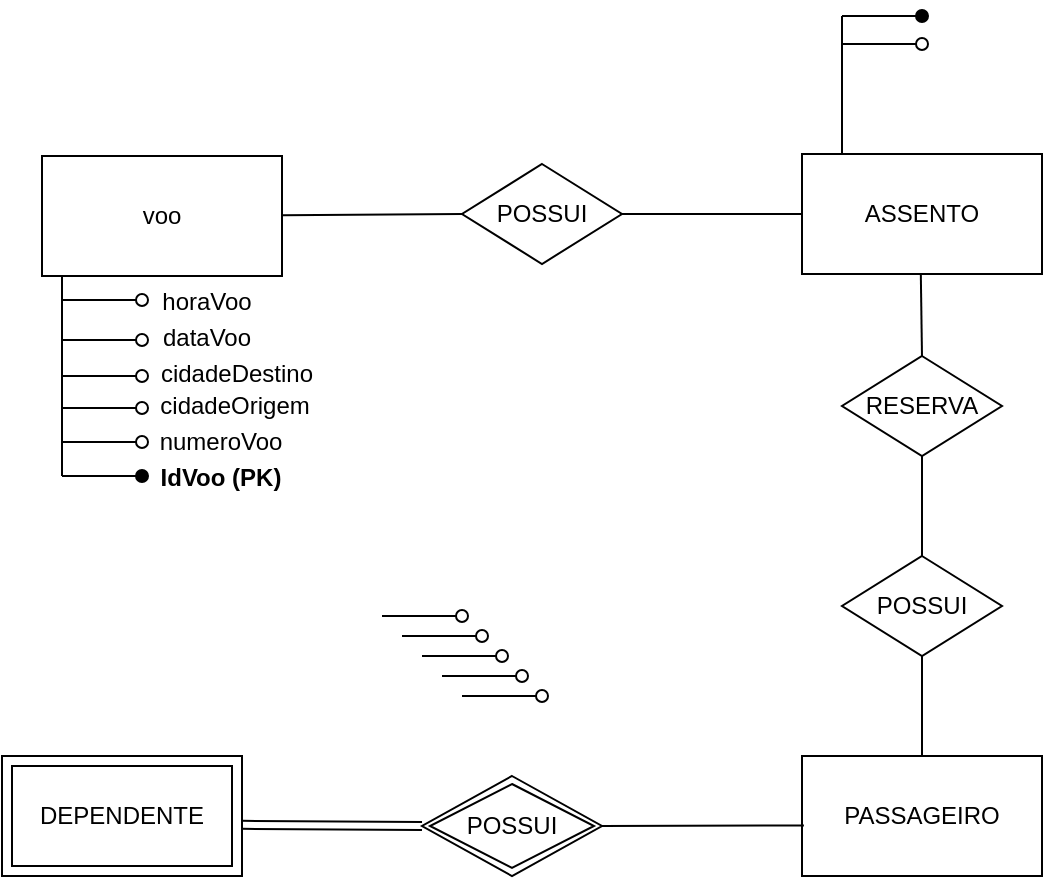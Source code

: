 <mxfile version="22.0.8" type="github">
  <diagram name="Página-1" id="t2W0K0YT6u7LAIFgi93g">
    <mxGraphModel dx="880" dy="488" grid="1" gridSize="10" guides="1" tooltips="1" connect="1" arrows="1" fold="1" page="1" pageScale="1" pageWidth="827" pageHeight="1169" math="0" shadow="0">
      <root>
        <mxCell id="0" />
        <mxCell id="1" parent="0" />
        <mxCell id="3anKmxFG8bnqe0l242Yj-1" value="voo" style="rounded=0;whiteSpace=wrap;html=1;" vertex="1" parent="1">
          <mxGeometry x="140" y="200" width="120" height="60" as="geometry" />
        </mxCell>
        <mxCell id="3anKmxFG8bnqe0l242Yj-2" value="" style="endArrow=none;html=1;rounded=0;" edge="1" parent="1">
          <mxGeometry width="50" height="50" relative="1" as="geometry">
            <mxPoint x="150" y="360" as="sourcePoint" />
            <mxPoint x="150" y="260" as="targetPoint" />
          </mxGeometry>
        </mxCell>
        <mxCell id="3anKmxFG8bnqe0l242Yj-3" value="" style="endArrow=oval;html=1;rounded=0;endFill=1;" edge="1" parent="1">
          <mxGeometry width="50" height="50" relative="1" as="geometry">
            <mxPoint x="150" y="360" as="sourcePoint" />
            <mxPoint x="190" y="360" as="targetPoint" />
          </mxGeometry>
        </mxCell>
        <mxCell id="3anKmxFG8bnqe0l242Yj-6" value="" style="endArrow=oval;html=1;rounded=0;endFill=0;" edge="1" parent="1">
          <mxGeometry width="50" height="50" relative="1" as="geometry">
            <mxPoint x="150" y="343" as="sourcePoint" />
            <mxPoint x="190" y="343" as="targetPoint" />
          </mxGeometry>
        </mxCell>
        <mxCell id="3anKmxFG8bnqe0l242Yj-7" value="" style="endArrow=oval;html=1;rounded=0;endFill=0;" edge="1" parent="1">
          <mxGeometry width="50" height="50" relative="1" as="geometry">
            <mxPoint x="150" y="310" as="sourcePoint" />
            <mxPoint x="190" y="310" as="targetPoint" />
          </mxGeometry>
        </mxCell>
        <mxCell id="3anKmxFG8bnqe0l242Yj-8" value="" style="endArrow=oval;html=1;rounded=0;endFill=0;" edge="1" parent="1">
          <mxGeometry width="50" height="50" relative="1" as="geometry">
            <mxPoint x="150" y="292" as="sourcePoint" />
            <mxPoint x="190" y="292" as="targetPoint" />
          </mxGeometry>
        </mxCell>
        <mxCell id="3anKmxFG8bnqe0l242Yj-9" value="" style="endArrow=oval;html=1;rounded=0;endFill=0;" edge="1" parent="1">
          <mxGeometry width="50" height="50" relative="1" as="geometry">
            <mxPoint x="150" y="272" as="sourcePoint" />
            <mxPoint x="190" y="272" as="targetPoint" />
          </mxGeometry>
        </mxCell>
        <mxCell id="3anKmxFG8bnqe0l242Yj-10" value="" style="endArrow=oval;html=1;rounded=0;endFill=0;" edge="1" parent="1">
          <mxGeometry width="50" height="50" relative="1" as="geometry">
            <mxPoint x="540" y="144" as="sourcePoint" />
            <mxPoint x="580" y="144" as="targetPoint" />
          </mxGeometry>
        </mxCell>
        <mxCell id="3anKmxFG8bnqe0l242Yj-11" value="" style="endArrow=oval;html=1;rounded=0;endFill=0;" edge="1" parent="1">
          <mxGeometry width="50" height="50" relative="1" as="geometry">
            <mxPoint x="310" y="430" as="sourcePoint" />
            <mxPoint x="350" y="430" as="targetPoint" />
          </mxGeometry>
        </mxCell>
        <mxCell id="3anKmxFG8bnqe0l242Yj-12" value="" style="endArrow=oval;html=1;rounded=0;endFill=0;" edge="1" parent="1">
          <mxGeometry width="50" height="50" relative="1" as="geometry">
            <mxPoint x="320" y="440" as="sourcePoint" />
            <mxPoint x="360" y="440" as="targetPoint" />
          </mxGeometry>
        </mxCell>
        <mxCell id="3anKmxFG8bnqe0l242Yj-13" value="" style="endArrow=oval;html=1;rounded=0;endFill=0;" edge="1" parent="1">
          <mxGeometry width="50" height="50" relative="1" as="geometry">
            <mxPoint x="330" y="450" as="sourcePoint" />
            <mxPoint x="370" y="450" as="targetPoint" />
          </mxGeometry>
        </mxCell>
        <mxCell id="3anKmxFG8bnqe0l242Yj-14" value="" style="endArrow=oval;html=1;rounded=0;endFill=0;" edge="1" parent="1">
          <mxGeometry width="50" height="50" relative="1" as="geometry">
            <mxPoint x="340" y="460" as="sourcePoint" />
            <mxPoint x="380" y="460" as="targetPoint" />
          </mxGeometry>
        </mxCell>
        <mxCell id="3anKmxFG8bnqe0l242Yj-15" value="" style="endArrow=oval;html=1;rounded=0;endFill=0;" edge="1" parent="1">
          <mxGeometry width="50" height="50" relative="1" as="geometry">
            <mxPoint x="350" y="470" as="sourcePoint" />
            <mxPoint x="390" y="470" as="targetPoint" />
          </mxGeometry>
        </mxCell>
        <mxCell id="3anKmxFG8bnqe0l242Yj-16" value="" style="endArrow=oval;html=1;rounded=0;endFill=0;" edge="1" parent="1">
          <mxGeometry width="50" height="50" relative="1" as="geometry">
            <mxPoint x="150" y="326" as="sourcePoint" />
            <mxPoint x="190" y="326" as="targetPoint" />
          </mxGeometry>
        </mxCell>
        <mxCell id="3anKmxFG8bnqe0l242Yj-17" value="IdVoo (PK)" style="text;html=1;align=center;verticalAlign=middle;resizable=0;points=[];autosize=1;strokeColor=none;fillColor=none;fontStyle=1" vertex="1" parent="1">
          <mxGeometry x="189" y="346" width="80" height="30" as="geometry" />
        </mxCell>
        <mxCell id="3anKmxFG8bnqe0l242Yj-18" value="numeroVoo" style="text;html=1;align=center;verticalAlign=middle;resizable=0;points=[];autosize=1;strokeColor=none;fillColor=none;fontStyle=0" vertex="1" parent="1">
          <mxGeometry x="189" y="328" width="80" height="30" as="geometry" />
        </mxCell>
        <mxCell id="3anKmxFG8bnqe0l242Yj-19" value="cidadeOrigem" style="text;html=1;align=center;verticalAlign=middle;resizable=0;points=[];autosize=1;strokeColor=none;fillColor=none;fontStyle=0" vertex="1" parent="1">
          <mxGeometry x="186" y="310" width="100" height="30" as="geometry" />
        </mxCell>
        <mxCell id="3anKmxFG8bnqe0l242Yj-20" value="cidadeDestino" style="text;html=1;align=center;verticalAlign=middle;resizable=0;points=[];autosize=1;strokeColor=none;fillColor=none;fontStyle=0" vertex="1" parent="1">
          <mxGeometry x="187" y="294" width="100" height="30" as="geometry" />
        </mxCell>
        <mxCell id="3anKmxFG8bnqe0l242Yj-21" value="dataVoo" style="text;html=1;align=center;verticalAlign=middle;resizable=0;points=[];autosize=1;strokeColor=none;fillColor=none;fontStyle=0" vertex="1" parent="1">
          <mxGeometry x="187" y="276" width="70" height="30" as="geometry" />
        </mxCell>
        <mxCell id="3anKmxFG8bnqe0l242Yj-22" value="horaVoo" style="text;html=1;align=center;verticalAlign=middle;resizable=0;points=[];autosize=1;strokeColor=none;fillColor=none;fontStyle=0" vertex="1" parent="1">
          <mxGeometry x="187" y="258" width="70" height="30" as="geometry" />
        </mxCell>
        <mxCell id="3anKmxFG8bnqe0l242Yj-23" value="ASSENTO" style="rounded=0;whiteSpace=wrap;html=1;" vertex="1" parent="1">
          <mxGeometry x="520" y="199" width="120" height="60" as="geometry" />
        </mxCell>
        <mxCell id="3anKmxFG8bnqe0l242Yj-24" value="PASSAGEIRO" style="rounded=0;whiteSpace=wrap;html=1;" vertex="1" parent="1">
          <mxGeometry x="520" y="500" width="120" height="60" as="geometry" />
        </mxCell>
        <mxCell id="3anKmxFG8bnqe0l242Yj-26" value="POSSUI" style="rhombus;whiteSpace=wrap;html=1;" vertex="1" parent="1">
          <mxGeometry x="350" y="204" width="80" height="50" as="geometry" />
        </mxCell>
        <mxCell id="3anKmxFG8bnqe0l242Yj-27" value="RESERVA" style="rhombus;whiteSpace=wrap;html=1;" vertex="1" parent="1">
          <mxGeometry x="540" y="300" width="80" height="50" as="geometry" />
        </mxCell>
        <mxCell id="3anKmxFG8bnqe0l242Yj-28" value="POSSUI" style="rhombus;whiteSpace=wrap;html=1;" vertex="1" parent="1">
          <mxGeometry x="540" y="400" width="80" height="50" as="geometry" />
        </mxCell>
        <mxCell id="3anKmxFG8bnqe0l242Yj-30" value="" style="endArrow=none;html=1;rounded=0;entryX=0;entryY=0.5;entryDx=0;entryDy=0;" edge="1" parent="1" source="3anKmxFG8bnqe0l242Yj-1" target="3anKmxFG8bnqe0l242Yj-26">
          <mxGeometry width="50" height="50" relative="1" as="geometry">
            <mxPoint x="270" y="230" as="sourcePoint" />
            <mxPoint x="330" y="200" as="targetPoint" />
          </mxGeometry>
        </mxCell>
        <mxCell id="3anKmxFG8bnqe0l242Yj-32" value="DEPENDENTE" style="shape=ext;margin=3;double=1;whiteSpace=wrap;html=1;align=center;" vertex="1" parent="1">
          <mxGeometry x="120" y="500" width="120" height="60" as="geometry" />
        </mxCell>
        <mxCell id="3anKmxFG8bnqe0l242Yj-33" value="POSSUI" style="shape=rhombus;double=1;perimeter=rhombusPerimeter;whiteSpace=wrap;html=1;align=center;" vertex="1" parent="1">
          <mxGeometry x="330" y="510" width="90" height="50" as="geometry" />
        </mxCell>
        <mxCell id="3anKmxFG8bnqe0l242Yj-34" value="" style="shape=link;html=1;rounded=0;entryX=0;entryY=0.5;entryDx=0;entryDy=0;" edge="1" parent="1" target="3anKmxFG8bnqe0l242Yj-33">
          <mxGeometry relative="1" as="geometry">
            <mxPoint x="240" y="534.41" as="sourcePoint" />
            <mxPoint x="400" y="534.41" as="targetPoint" />
          </mxGeometry>
        </mxCell>
        <mxCell id="3anKmxFG8bnqe0l242Yj-35" value="" style="resizable=0;html=1;whiteSpace=wrap;align=right;verticalAlign=bottom;" connectable="0" vertex="1" parent="3anKmxFG8bnqe0l242Yj-34">
          <mxGeometry x="1" relative="1" as="geometry" />
        </mxCell>
        <mxCell id="3anKmxFG8bnqe0l242Yj-36" value="" style="endArrow=none;html=1;rounded=0;exitX=1;exitY=0.5;exitDx=0;exitDy=0;entryX=0;entryY=0.5;entryDx=0;entryDy=0;" edge="1" parent="1" source="3anKmxFG8bnqe0l242Yj-26" target="3anKmxFG8bnqe0l242Yj-23">
          <mxGeometry width="50" height="50" relative="1" as="geometry">
            <mxPoint x="440" y="276" as="sourcePoint" />
            <mxPoint x="490" y="226" as="targetPoint" />
          </mxGeometry>
        </mxCell>
        <mxCell id="3anKmxFG8bnqe0l242Yj-37" value="" style="endArrow=none;html=1;rounded=0;exitX=0.5;exitY=0;exitDx=0;exitDy=0;" edge="1" parent="1" source="3anKmxFG8bnqe0l242Yj-27">
          <mxGeometry width="50" height="50" relative="1" as="geometry">
            <mxPoint x="579" y="290" as="sourcePoint" />
            <mxPoint x="579.41" y="259" as="targetPoint" />
          </mxGeometry>
        </mxCell>
        <mxCell id="3anKmxFG8bnqe0l242Yj-39" value="" style="endArrow=none;html=1;rounded=0;exitX=0.5;exitY=0;exitDx=0;exitDy=0;" edge="1" parent="1" source="3anKmxFG8bnqe0l242Yj-28" target="3anKmxFG8bnqe0l242Yj-27">
          <mxGeometry width="50" height="50" relative="1" as="geometry">
            <mxPoint x="583" y="392" as="sourcePoint" />
            <mxPoint x="582" y="350" as="targetPoint" />
          </mxGeometry>
        </mxCell>
        <mxCell id="3anKmxFG8bnqe0l242Yj-40" value="" style="endArrow=none;html=1;rounded=0;entryX=0.5;entryY=1;entryDx=0;entryDy=0;exitX=0.5;exitY=0;exitDx=0;exitDy=0;" edge="1" parent="1" source="3anKmxFG8bnqe0l242Yj-24" target="3anKmxFG8bnqe0l242Yj-28">
          <mxGeometry width="50" height="50" relative="1" as="geometry">
            <mxPoint x="580" y="490" as="sourcePoint" />
            <mxPoint x="580" y="456" as="targetPoint" />
          </mxGeometry>
        </mxCell>
        <mxCell id="3anKmxFG8bnqe0l242Yj-41" value="" style="endArrow=none;html=1;rounded=0;exitX=1;exitY=0.5;exitDx=0;exitDy=0;entryX=0.008;entryY=0.579;entryDx=0;entryDy=0;entryPerimeter=0;" edge="1" parent="1" source="3anKmxFG8bnqe0l242Yj-33" target="3anKmxFG8bnqe0l242Yj-24">
          <mxGeometry width="50" height="50" relative="1" as="geometry">
            <mxPoint x="430" y="540" as="sourcePoint" />
            <mxPoint x="480" y="490" as="targetPoint" />
          </mxGeometry>
        </mxCell>
        <mxCell id="3anKmxFG8bnqe0l242Yj-42" value="" style="endArrow=none;html=1;rounded=0;" edge="1" parent="1">
          <mxGeometry width="50" height="50" relative="1" as="geometry">
            <mxPoint x="540" y="199" as="sourcePoint" />
            <mxPoint x="540" y="130" as="targetPoint" />
          </mxGeometry>
        </mxCell>
        <mxCell id="3anKmxFG8bnqe0l242Yj-44" value="" style="endArrow=oval;html=1;rounded=0;endFill=1;" edge="1" parent="1">
          <mxGeometry width="50" height="50" relative="1" as="geometry">
            <mxPoint x="540" y="130" as="sourcePoint" />
            <mxPoint x="580" y="130" as="targetPoint" />
          </mxGeometry>
        </mxCell>
      </root>
    </mxGraphModel>
  </diagram>
</mxfile>
